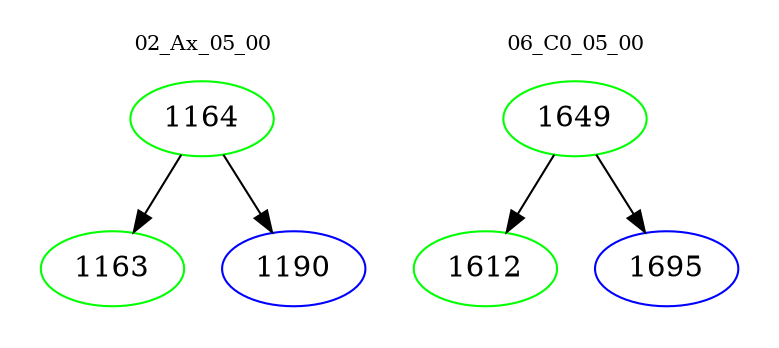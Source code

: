 digraph{
subgraph cluster_0 {
color = white
label = "02_Ax_05_00";
fontsize=10;
T0_1164 [label="1164", color="green"]
T0_1164 -> T0_1163 [color="black"]
T0_1163 [label="1163", color="green"]
T0_1164 -> T0_1190 [color="black"]
T0_1190 [label="1190", color="blue"]
}
subgraph cluster_1 {
color = white
label = "06_C0_05_00";
fontsize=10;
T1_1649 [label="1649", color="green"]
T1_1649 -> T1_1612 [color="black"]
T1_1612 [label="1612", color="green"]
T1_1649 -> T1_1695 [color="black"]
T1_1695 [label="1695", color="blue"]
}
}
